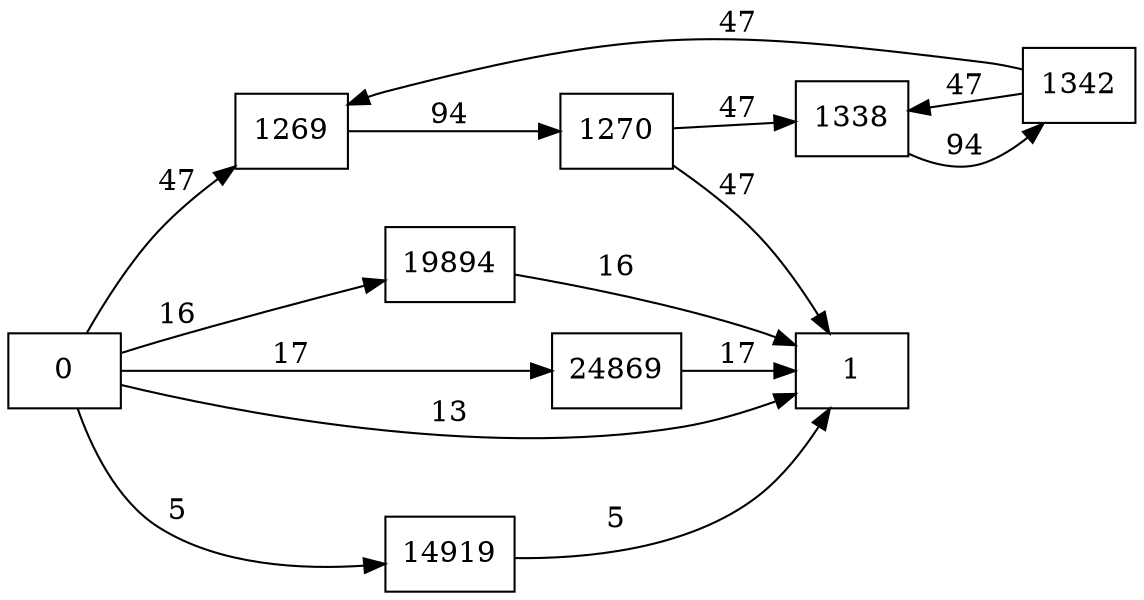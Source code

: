 digraph {
	graph [rankdir=LR]
	node [shape=rectangle]
	1269 -> 1270 [label=94]
	1270 -> 1338 [label=47]
	1270 -> 1 [label=47]
	1338 -> 1342 [label=94]
	1342 -> 1338 [label=47]
	1342 -> 1269 [label=47]
	14919 -> 1 [label=5]
	19894 -> 1 [label=16]
	24869 -> 1 [label=17]
	0 -> 1269 [label=47]
	0 -> 1 [label=13]
	0 -> 14919 [label=5]
	0 -> 19894 [label=16]
	0 -> 24869 [label=17]
}
